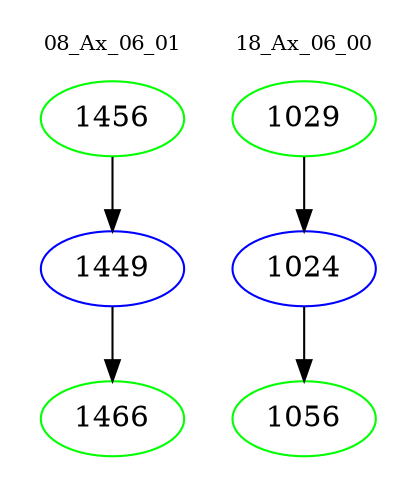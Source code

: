 digraph{
subgraph cluster_0 {
color = white
label = "08_Ax_06_01";
fontsize=10;
T0_1456 [label="1456", color="green"]
T0_1456 -> T0_1449 [color="black"]
T0_1449 [label="1449", color="blue"]
T0_1449 -> T0_1466 [color="black"]
T0_1466 [label="1466", color="green"]
}
subgraph cluster_1 {
color = white
label = "18_Ax_06_00";
fontsize=10;
T1_1029 [label="1029", color="green"]
T1_1029 -> T1_1024 [color="black"]
T1_1024 [label="1024", color="blue"]
T1_1024 -> T1_1056 [color="black"]
T1_1056 [label="1056", color="green"]
}
}
